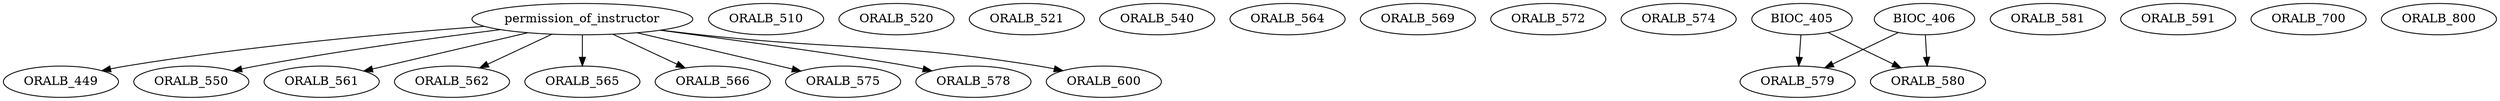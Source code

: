 digraph G {
    edge [color=black];
    permission_of_instructor -> ORALB_449;
    ORALB_510;
    ORALB_520;
    ORALB_521;
    ORALB_540;
    edge [color=black];
    permission_of_instructor -> ORALB_550;
    edge [color=black];
    permission_of_instructor -> ORALB_561;
    edge [color=black];
    permission_of_instructor -> ORALB_562;
    ORALB_564;
    edge [color=black];
    permission_of_instructor -> ORALB_565;
    edge [color=black];
    permission_of_instructor -> ORALB_566;
    ORALB_569;
    ORALB_572;
    ORALB_574;
    edge [color=black];
    permission_of_instructor -> ORALB_575;
    edge [color=black];
    permission_of_instructor -> ORALB_578;
    edge [color=black];
    BIOC_405 -> ORALB_579;
    BIOC_406 -> ORALB_579;
    edge [color=black];
    BIOC_405 -> ORALB_580;
    BIOC_406 -> ORALB_580;
    ORALB_581;
    ORALB_591;
    edge [color=black];
    permission_of_instructor -> ORALB_600;
    ORALB_700;
    ORALB_800;
}
